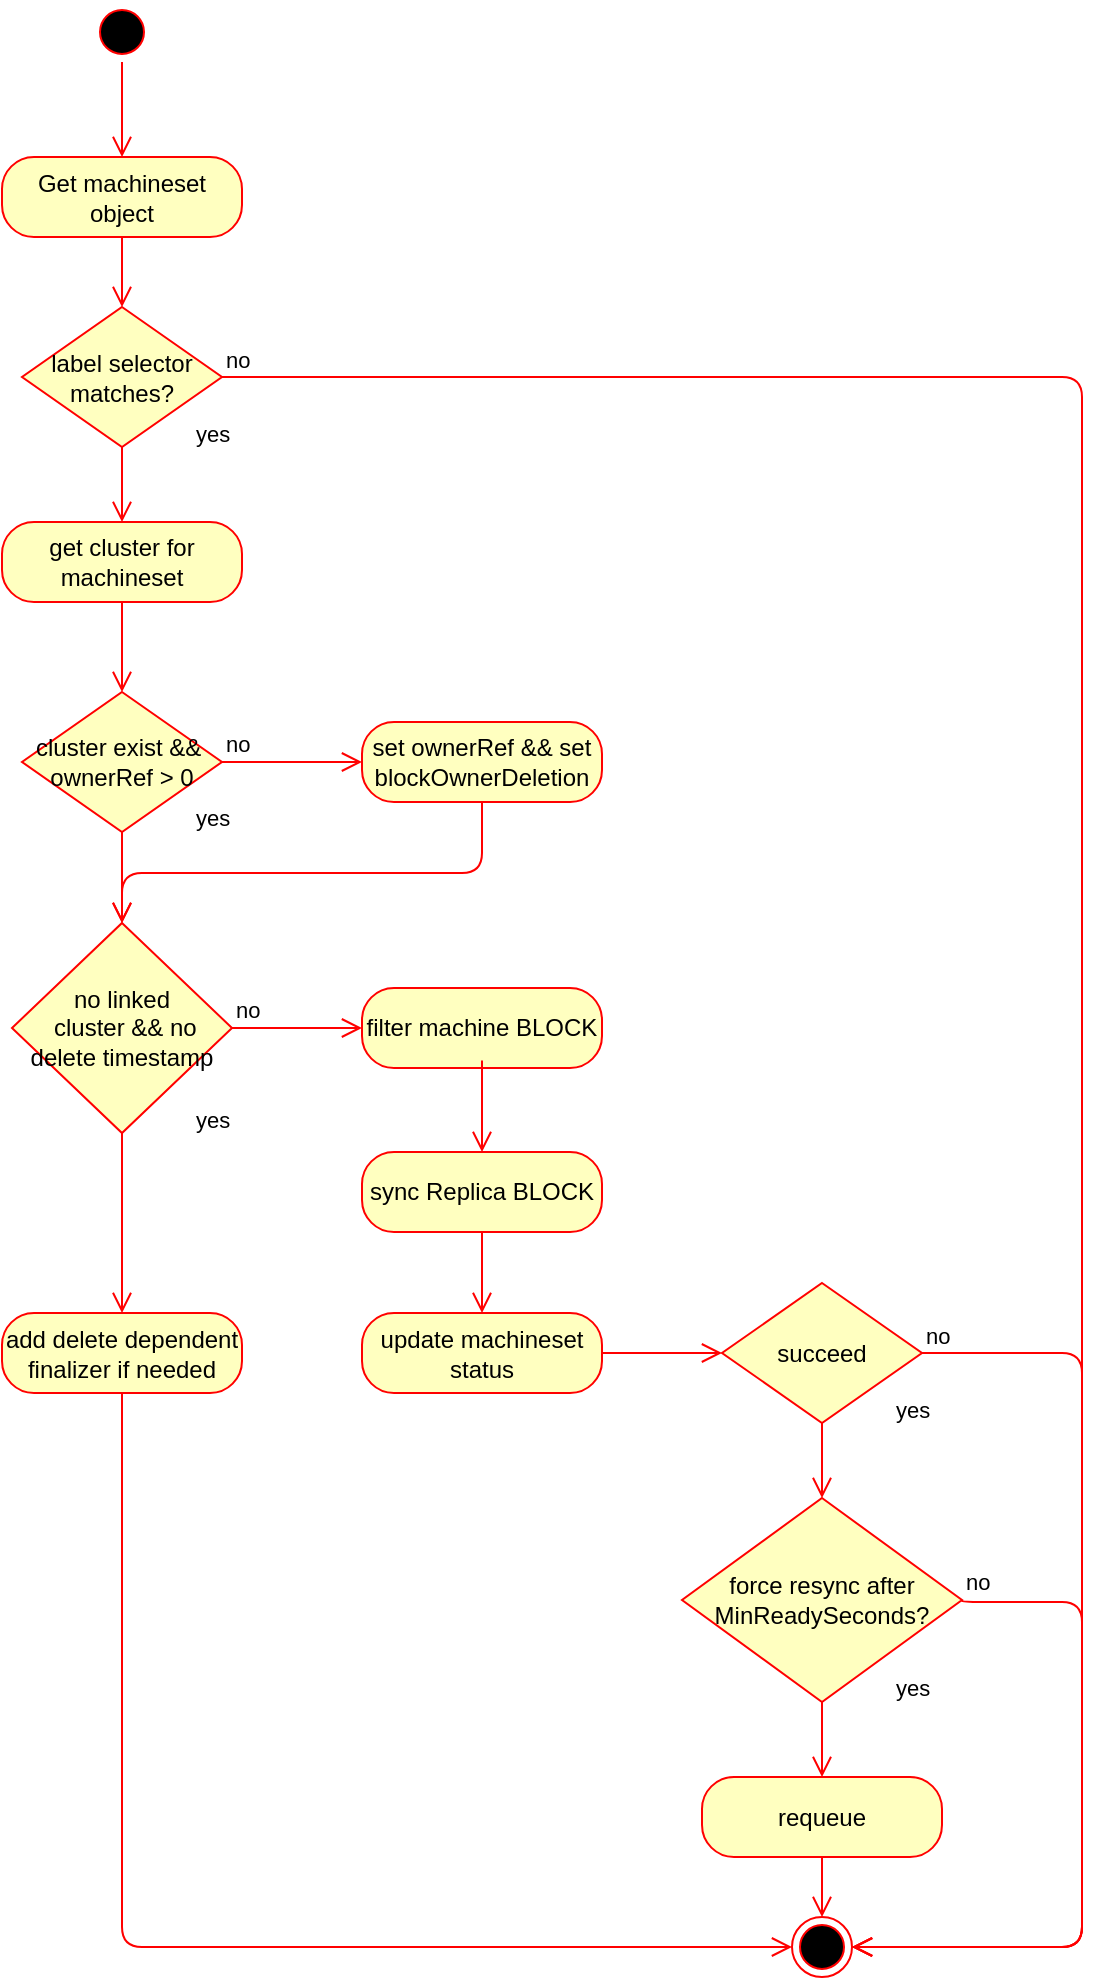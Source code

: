 <mxfile version="10.5.5" type="google"><diagram id="7pWM9kC39Dyr3UhoOzVi" name="Page-1"><mxGraphModel dx="1198" dy="1084" grid="1" gridSize="10" guides="1" tooltips="1" connect="1" arrows="1" fold="1" page="1" pageScale="1" pageWidth="850" pageHeight="1100" math="0" shadow="0"><root><mxCell id="0"/><mxCell id="1" parent="0"/><mxCell id="5jxYbXhcdfNaBQrMRYLx-1" value="" style="ellipse;html=1;shape=startState;fillColor=#000000;strokeColor=#ff0000;" parent="1" vertex="1"><mxGeometry x="105" y="65" width="30" height="30" as="geometry"/></mxCell><mxCell id="5jxYbXhcdfNaBQrMRYLx-2" value="" style="edgeStyle=orthogonalEdgeStyle;html=1;verticalAlign=bottom;endArrow=open;endSize=8;strokeColor=#ff0000;entryX=0.5;entryY=0;entryDx=0;entryDy=0;" parent="1" source="5jxYbXhcdfNaBQrMRYLx-1" target="5jxYbXhcdfNaBQrMRYLx-3" edge="1"><mxGeometry relative="1" as="geometry"><mxPoint x="80" y="160" as="targetPoint"/><Array as="points"><mxPoint x="120" y="128"/><mxPoint x="120" y="128"/></Array></mxGeometry></mxCell><mxCell id="5jxYbXhcdfNaBQrMRYLx-3" value="Get machineset object" style="rounded=1;whiteSpace=wrap;html=1;arcSize=40;fontColor=#000000;fillColor=#ffffc0;strokeColor=#ff0000;" parent="1" vertex="1"><mxGeometry x="60" y="142.5" width="120" height="40" as="geometry"/></mxCell><mxCell id="5jxYbXhcdfNaBQrMRYLx-4" value="" style="edgeStyle=orthogonalEdgeStyle;html=1;verticalAlign=bottom;endArrow=open;endSize=8;strokeColor=#ff0000;entryX=0.5;entryY=0;entryDx=0;entryDy=0;" parent="1" source="5jxYbXhcdfNaBQrMRYLx-3" target="5jxYbXhcdfNaBQrMRYLx-5" edge="1"><mxGeometry relative="1" as="geometry"><mxPoint x="120" y="242.5" as="targetPoint"/></mxGeometry></mxCell><mxCell id="5jxYbXhcdfNaBQrMRYLx-5" value="label selector matches?&lt;br&gt;" style="rhombus;whiteSpace=wrap;html=1;fillColor=#ffffc0;strokeColor=#ff0000;" parent="1" vertex="1"><mxGeometry x="70" y="217.5" width="100" height="70" as="geometry"/></mxCell><mxCell id="5jxYbXhcdfNaBQrMRYLx-6" value="no" style="edgeStyle=orthogonalEdgeStyle;html=1;align=left;verticalAlign=bottom;endArrow=open;endSize=8;strokeColor=#ff0000;entryX=1;entryY=0.5;entryDx=0;entryDy=0;" parent="1" source="5jxYbXhcdfNaBQrMRYLx-5" target="5jxYbXhcdfNaBQrMRYLx-22" edge="1"><mxGeometry x="-1" relative="1" as="geometry"><mxPoint x="680" y="1010" as="targetPoint"/><Array as="points"><mxPoint x="600" y="253"/><mxPoint x="600" y="1038"/></Array></mxGeometry></mxCell><mxCell id="5jxYbXhcdfNaBQrMRYLx-7" value="yes" style="edgeStyle=orthogonalEdgeStyle;html=1;align=left;verticalAlign=top;endArrow=open;endSize=8;strokeColor=#ff0000;entryX=0.5;entryY=0;entryDx=0;entryDy=0;" parent="1" source="5jxYbXhcdfNaBQrMRYLx-5" target="5jxYbXhcdfNaBQrMRYLx-8" edge="1"><mxGeometry x="-1" y="40" relative="1" as="geometry"><mxPoint x="121" y="327.5" as="targetPoint"/><mxPoint x="-5" y="-20" as="offset"/></mxGeometry></mxCell><mxCell id="5jxYbXhcdfNaBQrMRYLx-8" value="get cluster for machineset" style="rounded=1;whiteSpace=wrap;html=1;arcSize=40;fontColor=#000000;fillColor=#ffffc0;strokeColor=#ff0000;" parent="1" vertex="1"><mxGeometry x="60" y="325" width="120" height="40" as="geometry"/></mxCell><mxCell id="5jxYbXhcdfNaBQrMRYLx-9" value="" style="edgeStyle=orthogonalEdgeStyle;html=1;verticalAlign=bottom;endArrow=open;endSize=8;strokeColor=#ff0000;entryX=0.5;entryY=0;entryDx=0;entryDy=0;" parent="1" source="5jxYbXhcdfNaBQrMRYLx-8" target="5jxYbXhcdfNaBQrMRYLx-10" edge="1"><mxGeometry relative="1" as="geometry"><mxPoint x="120" y="425" as="targetPoint"/></mxGeometry></mxCell><mxCell id="5jxYbXhcdfNaBQrMRYLx-10" value="cluster exist &amp;amp;&amp;amp;&amp;nbsp; ownerRef &amp;gt; 0&lt;br&gt;" style="rhombus;whiteSpace=wrap;html=1;fillColor=#ffffc0;strokeColor=#ff0000;" parent="1" vertex="1"><mxGeometry x="70" y="410" width="100" height="70" as="geometry"/></mxCell><mxCell id="5jxYbXhcdfNaBQrMRYLx-11" value="no" style="edgeStyle=orthogonalEdgeStyle;html=1;align=left;verticalAlign=bottom;endArrow=open;endSize=8;strokeColor=#ff0000;entryX=0;entryY=0.5;entryDx=0;entryDy=0;" parent="1" source="5jxYbXhcdfNaBQrMRYLx-10" target="5jxYbXhcdfNaBQrMRYLx-15" edge="1"><mxGeometry x="-1" relative="1" as="geometry"><mxPoint x="240" y="445" as="targetPoint"/></mxGeometry></mxCell><mxCell id="5jxYbXhcdfNaBQrMRYLx-12" value="yes" style="edgeStyle=orthogonalEdgeStyle;html=1;align=left;verticalAlign=top;endArrow=open;endSize=8;strokeColor=#ff0000;entryX=0.5;entryY=0;entryDx=0;entryDy=0;" parent="1" source="5jxYbXhcdfNaBQrMRYLx-10" target="5jxYbXhcdfNaBQrMRYLx-39" edge="1"><mxGeometry x="-1" y="40" relative="1" as="geometry"><mxPoint x="120" y="530" as="targetPoint"/><mxPoint x="-5" y="-20" as="offset"/></mxGeometry></mxCell><mxCell id="5jxYbXhcdfNaBQrMRYLx-15" value="set ownerRef &amp;amp;&amp;amp; set blockOwnerDeletion" style="rounded=1;whiteSpace=wrap;html=1;arcSize=40;fontColor=#000000;fillColor=#ffffc0;strokeColor=#ff0000;" parent="1" vertex="1"><mxGeometry x="240" y="425" width="120" height="40" as="geometry"/></mxCell><mxCell id="5jxYbXhcdfNaBQrMRYLx-16" value="" style="edgeStyle=orthogonalEdgeStyle;html=1;verticalAlign=bottom;endArrow=open;endSize=8;strokeColor=#ff0000;entryX=0.5;entryY=0;entryDx=0;entryDy=0;" parent="1" source="5jxYbXhcdfNaBQrMRYLx-15" target="5jxYbXhcdfNaBQrMRYLx-39" edge="1"><mxGeometry relative="1" as="geometry"><mxPoint x="300" y="525" as="targetPoint"/><Array as="points"><mxPoint x="300" y="500.5"/><mxPoint x="120" y="500.5"/><mxPoint x="120" y="522.5"/></Array></mxGeometry></mxCell><mxCell id="5jxYbXhcdfNaBQrMRYLx-18" value="filter machine BLOCK" style="rounded=1;whiteSpace=wrap;html=1;arcSize=40;fontColor=#000000;fillColor=#ffffc0;strokeColor=#ff0000;" parent="1" vertex="1"><mxGeometry x="240" y="558" width="120" height="40" as="geometry"/></mxCell><mxCell id="5jxYbXhcdfNaBQrMRYLx-19" value="" style="edgeStyle=orthogonalEdgeStyle;html=1;verticalAlign=bottom;endArrow=open;endSize=8;strokeColor=#ff0000;entryX=0.5;entryY=0;entryDx=0;entryDy=0;exitX=0.5;exitY=1;exitDx=0;exitDy=0;" parent="1" source="5jxYbXhcdfNaBQrMRYLx-18" target="5jxYbXhcdfNaBQrMRYLx-20" edge="1"><mxGeometry relative="1" as="geometry"><mxPoint x="360" y="563.5" as="targetPoint"/><mxPoint x="360" y="563.5" as="sourcePoint"/><Array as="points"><mxPoint x="300" y="592.5"/><mxPoint x="300" y="592.5"/></Array></mxGeometry></mxCell><mxCell id="5jxYbXhcdfNaBQrMRYLx-20" value="sync Replica BLOCK" style="rounded=1;whiteSpace=wrap;html=1;arcSize=40;fontColor=#000000;fillColor=#ffffc0;strokeColor=#ff0000;" parent="1" vertex="1"><mxGeometry x="240" y="640" width="120" height="40" as="geometry"/></mxCell><mxCell id="5jxYbXhcdfNaBQrMRYLx-21" value="" style="edgeStyle=orthogonalEdgeStyle;html=1;verticalAlign=bottom;endArrow=open;endSize=8;strokeColor=#ff0000;entryX=0.5;entryY=0;entryDx=0;entryDy=0;" parent="1" source="5jxYbXhcdfNaBQrMRYLx-20" target="5jxYbXhcdfNaBQrMRYLx-23" edge="1"><mxGeometry relative="1" as="geometry"><mxPoint x="300" y="740.5" as="targetPoint"/></mxGeometry></mxCell><mxCell id="5jxYbXhcdfNaBQrMRYLx-22" value="" style="ellipse;html=1;shape=endState;fillColor=#000000;strokeColor=#ff0000;" parent="1" vertex="1"><mxGeometry x="455" y="1022.5" width="30" height="30" as="geometry"/></mxCell><mxCell id="5jxYbXhcdfNaBQrMRYLx-23" value="update machineset status" style="rounded=1;whiteSpace=wrap;html=1;arcSize=40;fontColor=#000000;fillColor=#ffffc0;strokeColor=#ff0000;" parent="1" vertex="1"><mxGeometry x="240" y="720.5" width="120" height="40" as="geometry"/></mxCell><mxCell id="5jxYbXhcdfNaBQrMRYLx-24" value="" style="edgeStyle=orthogonalEdgeStyle;html=1;verticalAlign=bottom;endArrow=open;endSize=8;strokeColor=#ff0000;entryX=0;entryY=0.5;entryDx=0;entryDy=0;" parent="1" source="5jxYbXhcdfNaBQrMRYLx-23" target="5jxYbXhcdfNaBQrMRYLx-26" edge="1"><mxGeometry relative="1" as="geometry"><mxPoint x="420" y="695.5" as="targetPoint"/><Array as="points"/></mxGeometry></mxCell><mxCell id="5jxYbXhcdfNaBQrMRYLx-26" value="succeed&lt;br&gt;" style="rhombus;whiteSpace=wrap;html=1;fillColor=#ffffc0;strokeColor=#ff0000;" parent="1" vertex="1"><mxGeometry x="420" y="705.5" width="100" height="70" as="geometry"/></mxCell><mxCell id="5jxYbXhcdfNaBQrMRYLx-27" value="no" style="edgeStyle=orthogonalEdgeStyle;html=1;align=left;verticalAlign=bottom;endArrow=open;endSize=8;strokeColor=#ff0000;entryX=1;entryY=0.5;entryDx=0;entryDy=0;exitX=1;exitY=0.5;exitDx=0;exitDy=0;" parent="1" source="5jxYbXhcdfNaBQrMRYLx-26" target="5jxYbXhcdfNaBQrMRYLx-22" edge="1"><mxGeometry x="-1" relative="1" as="geometry"><mxPoint x="785" y="685.5" as="targetPoint"/><mxPoint x="300" y="810.5" as="sourcePoint"/><Array as="points"><mxPoint x="600" y="741"/><mxPoint x="600" y="1038"/></Array></mxGeometry></mxCell><mxCell id="5jxYbXhcdfNaBQrMRYLx-28" value="yes" style="edgeStyle=orthogonalEdgeStyle;html=1;align=left;verticalAlign=top;endArrow=open;endSize=8;strokeColor=#ff0000;entryX=0.5;entryY=0;entryDx=0;entryDy=0;exitX=0.5;exitY=1;exitDx=0;exitDy=0;" parent="1" source="5jxYbXhcdfNaBQrMRYLx-26" target="5jxYbXhcdfNaBQrMRYLx-29" edge="1"><mxGeometry x="-1" y="40" relative="1" as="geometry"><mxPoint x="660" y="750.5" as="targetPoint"/><mxPoint x="-5" y="-20" as="offset"/></mxGeometry></mxCell><mxCell id="5jxYbXhcdfNaBQrMRYLx-29" value="force resync after MinReadySeconds?" style="rhombus;whiteSpace=wrap;html=1;fillColor=#ffffc0;strokeColor=#ff0000;" parent="1" vertex="1"><mxGeometry x="400" y="813" width="140" height="102" as="geometry"/></mxCell><mxCell id="5jxYbXhcdfNaBQrMRYLx-30" value="no" style="edgeStyle=orthogonalEdgeStyle;html=1;align=left;verticalAlign=bottom;endArrow=open;endSize=8;strokeColor=#ff0000;entryX=1;entryY=0.5;entryDx=0;entryDy=0;exitX=1;exitY=0.5;exitDx=0;exitDy=0;" parent="1" source="5jxYbXhcdfNaBQrMRYLx-29" target="5jxYbXhcdfNaBQrMRYLx-22" edge="1"><mxGeometry x="-1" relative="1" as="geometry"><mxPoint x="830" y="443" as="targetPoint"/><Array as="points"><mxPoint x="540" y="865"/><mxPoint x="600" y="865"/><mxPoint x="600" y="1038"/></Array></mxGeometry></mxCell><mxCell id="5jxYbXhcdfNaBQrMRYLx-31" value="yes" style="edgeStyle=orthogonalEdgeStyle;html=1;align=left;verticalAlign=top;endArrow=open;endSize=8;strokeColor=#ff0000;entryX=0.5;entryY=0;entryDx=0;entryDy=0;" parent="1" source="5jxYbXhcdfNaBQrMRYLx-29" target="5jxYbXhcdfNaBQrMRYLx-37" edge="1"><mxGeometry x="-1" y="40" relative="1" as="geometry"><mxPoint x="660" y="871" as="targetPoint"/><mxPoint x="-5" y="-20" as="offset"/></mxGeometry></mxCell><mxCell id="5jxYbXhcdfNaBQrMRYLx-37" value="requeue" style="rounded=1;whiteSpace=wrap;html=1;arcSize=40;fontColor=#000000;fillColor=#ffffc0;strokeColor=#ff0000;" parent="1" vertex="1"><mxGeometry x="410" y="952.5" width="120" height="40" as="geometry"/></mxCell><mxCell id="5jxYbXhcdfNaBQrMRYLx-38" value="" style="edgeStyle=orthogonalEdgeStyle;html=1;verticalAlign=bottom;endArrow=open;endSize=8;strokeColor=#ff0000;entryX=0.5;entryY=0;entryDx=0;entryDy=0;" parent="1" source="5jxYbXhcdfNaBQrMRYLx-37" target="5jxYbXhcdfNaBQrMRYLx-22" edge="1"><mxGeometry relative="1" as="geometry"><mxPoint x="830" y="433" as="targetPoint"/></mxGeometry></mxCell><mxCell id="5jxYbXhcdfNaBQrMRYLx-39" value="no linked&lt;br&gt;&amp;nbsp;cluster &amp;amp;&amp;amp; no delete timestamp" style="rhombus;whiteSpace=wrap;html=1;fillColor=#ffffc0;strokeColor=#ff0000;" parent="1" vertex="1"><mxGeometry x="65" y="525.5" width="110" height="105" as="geometry"/></mxCell><mxCell id="5jxYbXhcdfNaBQrMRYLx-40" value="no" style="edgeStyle=orthogonalEdgeStyle;html=1;align=left;verticalAlign=bottom;endArrow=open;endSize=8;strokeColor=#ff0000;entryX=0;entryY=0.5;entryDx=0;entryDy=0;" parent="1" source="5jxYbXhcdfNaBQrMRYLx-39" target="5jxYbXhcdfNaBQrMRYLx-18" edge="1"><mxGeometry x="-1" relative="1" as="geometry"><mxPoint x="220" y="560.5" as="targetPoint"/></mxGeometry></mxCell><mxCell id="5jxYbXhcdfNaBQrMRYLx-41" value="yes" style="edgeStyle=orthogonalEdgeStyle;html=1;align=left;verticalAlign=top;endArrow=open;endSize=8;strokeColor=#ff0000;entryX=0.5;entryY=0;entryDx=0;entryDy=0;" parent="1" source="5jxYbXhcdfNaBQrMRYLx-39" edge="1" target="5jxYbXhcdfNaBQrMRYLx-42"><mxGeometry x="-1" y="40" relative="1" as="geometry"><mxPoint x="120" y="632.5" as="targetPoint"/><mxPoint x="-5" y="-20" as="offset"/></mxGeometry></mxCell><mxCell id="5jxYbXhcdfNaBQrMRYLx-42" value="add delete dependent finalizer if needed" style="rounded=1;whiteSpace=wrap;html=1;arcSize=40;fontColor=#000000;fillColor=#ffffc0;strokeColor=#ff0000;" parent="1" vertex="1"><mxGeometry x="60" y="720.5" width="120" height="40" as="geometry"/></mxCell><mxCell id="5jxYbXhcdfNaBQrMRYLx-43" value="" style="edgeStyle=orthogonalEdgeStyle;html=1;verticalAlign=bottom;endArrow=open;endSize=8;strokeColor=#ff0000;entryX=0;entryY=0.5;entryDx=0;entryDy=0;" parent="1" source="5jxYbXhcdfNaBQrMRYLx-42" target="5jxYbXhcdfNaBQrMRYLx-22" edge="1"><mxGeometry relative="1" as="geometry"><mxPoint x="120" y="730.5" as="targetPoint"/><Array as="points"><mxPoint x="120" y="1037.5"/></Array></mxGeometry></mxCell></root></mxGraphModel></diagram></mxfile>